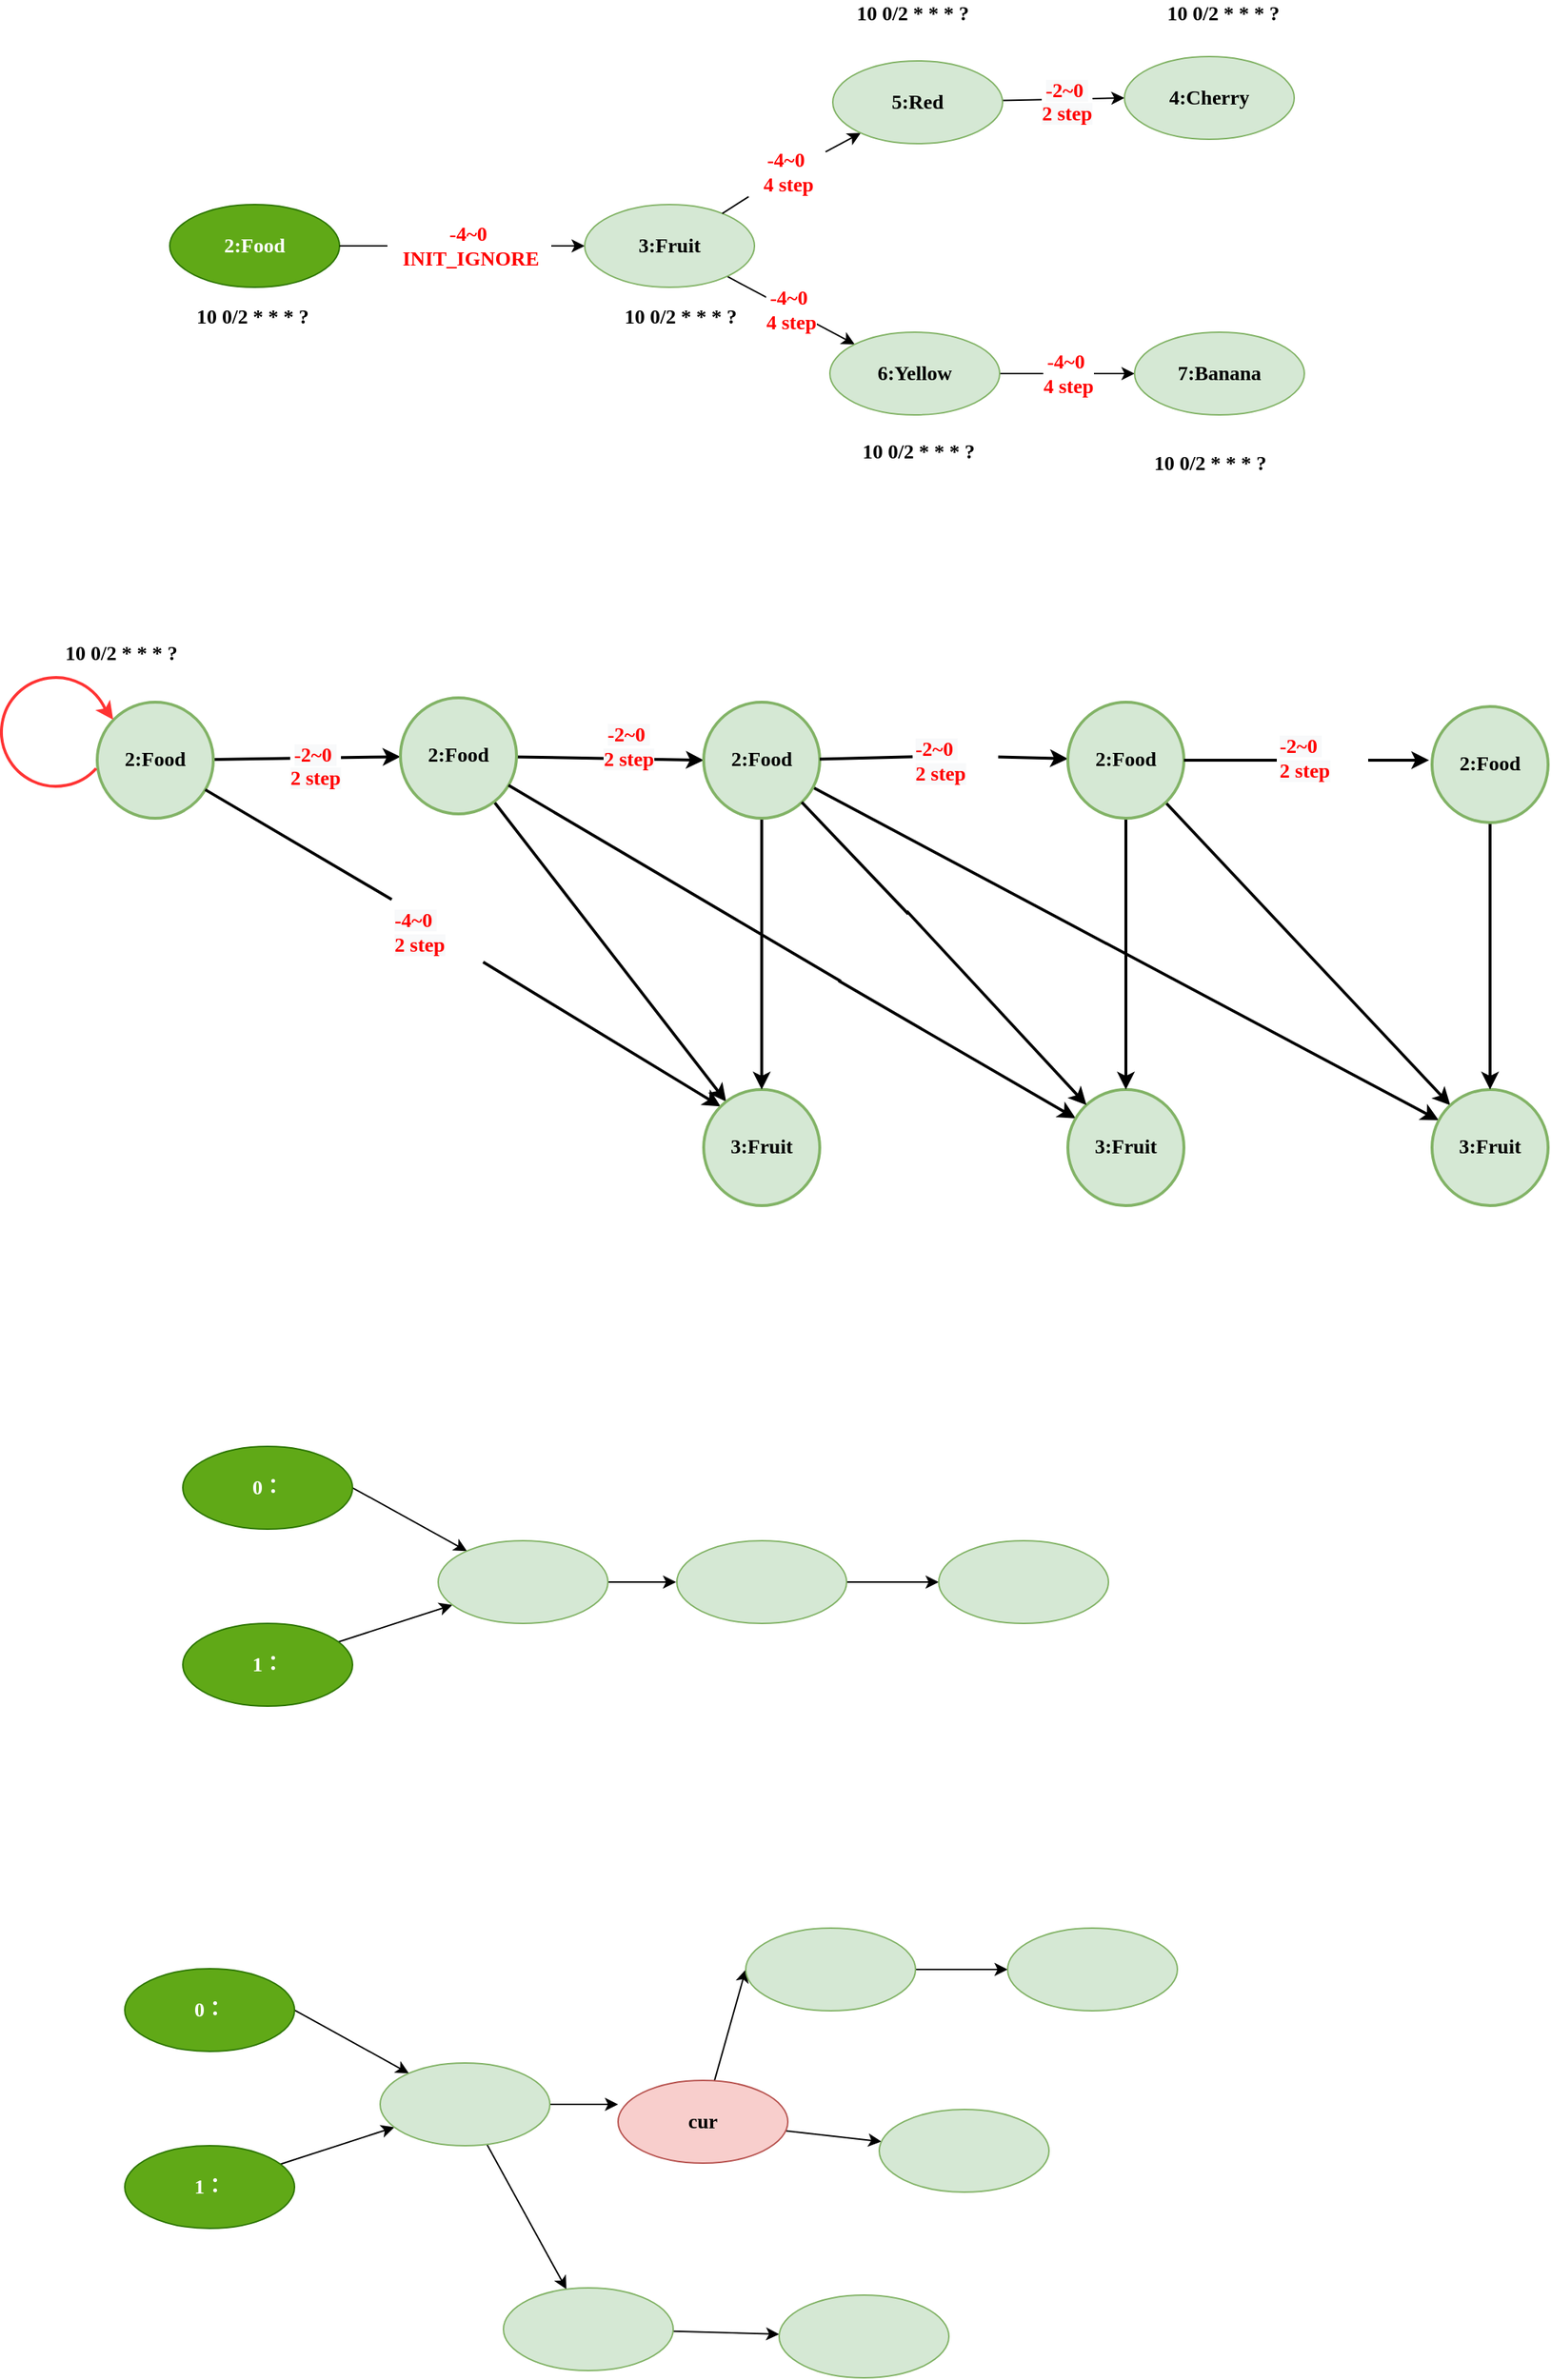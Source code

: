 <mxfile version="14.6.13" type="device"><diagram id="DJSkYY3L3sBKiWI2slMy" name="第 1 页"><mxGraphModel dx="1486" dy="806" grid="0" gridSize="10" guides="1" tooltips="1" connect="1" arrows="1" fold="1" page="0" pageScale="1" pageWidth="827" pageHeight="1169" math="0" shadow="0"><root><mxCell id="0"/><mxCell id="1" parent="0"/><mxCell id="zo_sDJS2qSt4v9slSJq9-3" style="rounded=0;orthogonalLoop=1;jettySize=auto;html=1;exitX=1;exitY=0.5;exitDx=0;exitDy=0;fontFamily=Comic Sans MS;fontSize=14;startArrow=none;fontStyle=1" parent="1" source="zo_sDJS2qSt4v9slSJq9-15" target="zo_sDJS2qSt4v9slSJq9-2" edge="1"><mxGeometry relative="1" as="geometry"/></mxCell><mxCell id="zo_sDJS2qSt4v9slSJq9-1" value="2:Food" style="ellipse;whiteSpace=wrap;html=1;fillColor=#60a917;strokeColor=#2D7600;fontStyle=1;fontFamily=Comic Sans MS;fontSize=14;fontColor=#ffffff;" parent="1" vertex="1"><mxGeometry x="-41" y="285" width="117" height="57" as="geometry"/></mxCell><mxCell id="zo_sDJS2qSt4v9slSJq9-9" value="&#10;&#10;&lt;span style=&quot;color: rgb(255, 0, 0); font-family: &amp;quot;comic sans ms&amp;quot;; font-size: 14px; font-style: normal; font-weight: 700; letter-spacing: normal; text-align: center; text-indent: 0px; text-transform: none; word-spacing: 0px; background-color: rgb(255, 255, 255); display: inline; float: none;&quot;&gt;-4~0&amp;nbsp;&lt;/span&gt;&lt;br style=&quot;color: rgb(255, 0, 0); font-family: &amp;quot;comic sans ms&amp;quot;; font-size: 14px; font-style: normal; font-weight: 700; letter-spacing: normal; text-align: center; text-indent: 0px; text-transform: none; word-spacing: 0px; background-color: rgb(255, 255, 255);&quot;&gt;&lt;span style=&quot;color: rgb(255, 0, 0); font-family: &amp;quot;comic sans ms&amp;quot;; font-size: 14px; font-style: normal; font-weight: 700; letter-spacing: normal; text-align: center; text-indent: 0px; text-transform: none; word-spacing: 0px; background-color: rgb(255, 255, 255); display: inline; float: none;&quot;&gt;4 step&lt;/span&gt;&#10;&#10;" style="edgeStyle=none;rounded=0;orthogonalLoop=1;jettySize=auto;html=1;entryX=0;entryY=0;entryDx=0;entryDy=0;fontFamily=Comic Sans MS;fontSize=14;fontStyle=1" parent="1" source="zo_sDJS2qSt4v9slSJq9-2" target="zo_sDJS2qSt4v9slSJq9-7" edge="1"><mxGeometry relative="1" as="geometry"/></mxCell><mxCell id="zo_sDJS2qSt4v9slSJq9-10" style="edgeStyle=none;rounded=0;orthogonalLoop=1;jettySize=auto;html=1;fontFamily=Comic Sans MS;fontSize=14;startArrow=none;fontStyle=1" parent="1" source="zo_sDJS2qSt4v9slSJq9-19" target="zo_sDJS2qSt4v9slSJq9-5" edge="1"><mxGeometry relative="1" as="geometry"/></mxCell><mxCell id="zo_sDJS2qSt4v9slSJq9-2" value="3:Fruit" style="ellipse;whiteSpace=wrap;html=1;fillColor=#d5e8d4;strokeColor=#82b366;fontStyle=1;fontFamily=Comic Sans MS;fontSize=14;" parent="1" vertex="1"><mxGeometry x="245" y="285" width="117" height="57" as="geometry"/></mxCell><mxCell id="zo_sDJS2qSt4v9slSJq9-11" value="&lt;br&gt;&lt;br&gt;&lt;span style=&quot;color: rgb(255, 0, 0); font-family: &amp;quot;comic sans ms&amp;quot;; font-size: 14px; font-style: normal; letter-spacing: normal; text-align: center; text-indent: 0px; text-transform: none; word-spacing: 0px; background-color: rgb(248, 249, 250); display: inline; float: none;&quot;&gt;-2~0&amp;nbsp;&lt;/span&gt;&lt;br style=&quot;color: rgb(255, 0, 0); font-family: &amp;quot;comic sans ms&amp;quot;; font-size: 14px; font-style: normal; letter-spacing: normal; text-align: center; text-indent: 0px; text-transform: none; word-spacing: 0px; background-color: rgb(248, 249, 250);&quot;&gt;&lt;span style=&quot;color: rgb(255, 0, 0); font-family: &amp;quot;comic sans ms&amp;quot;; font-size: 14px; font-style: normal; letter-spacing: normal; text-align: center; text-indent: 0px; text-transform: none; word-spacing: 0px; background-color: rgb(248, 249, 250); display: inline; float: none;&quot;&gt;2 step&lt;/span&gt;&lt;br&gt;" style="edgeStyle=none;rounded=0;orthogonalLoop=1;jettySize=auto;html=1;entryX=0;entryY=0.5;entryDx=0;entryDy=0;fontFamily=Comic Sans MS;fontSize=14;fontStyle=1" parent="1" source="zo_sDJS2qSt4v9slSJq9-5" target="zo_sDJS2qSt4v9slSJq9-6" edge="1"><mxGeometry x="0.055" y="14" relative="1" as="geometry"><mxPoint as="offset"/></mxGeometry></mxCell><mxCell id="zo_sDJS2qSt4v9slSJq9-5" value="5:Red" style="ellipse;whiteSpace=wrap;html=1;fillColor=#d5e8d4;strokeColor=#82b366;fontStyle=1;fontFamily=Comic Sans MS;fontSize=14;" parent="1" vertex="1"><mxGeometry x="416" y="186" width="117" height="57" as="geometry"/></mxCell><mxCell id="zo_sDJS2qSt4v9slSJq9-6" value="4:Cherry" style="ellipse;whiteSpace=wrap;html=1;fillColor=#d5e8d4;strokeColor=#82b366;fontStyle=1;fontFamily=Comic Sans MS;fontSize=14;" parent="1" vertex="1"><mxGeometry x="617" y="183" width="117" height="57" as="geometry"/></mxCell><mxCell id="zo_sDJS2qSt4v9slSJq9-12" value="&#10;&#10;&lt;span style=&quot;color: rgb(255, 0, 0); font-family: &amp;quot;comic sans ms&amp;quot;; font-size: 14px; font-style: normal; font-weight: 700; letter-spacing: normal; text-align: center; text-indent: 0px; text-transform: none; word-spacing: 0px; background-color: rgb(255, 255, 255); display: inline; float: none;&quot;&gt;-4~0&amp;nbsp;&lt;/span&gt;&lt;br style=&quot;color: rgb(255, 0, 0); font-family: &amp;quot;comic sans ms&amp;quot;; font-size: 14px; font-style: normal; font-weight: 700; letter-spacing: normal; text-align: center; text-indent: 0px; text-transform: none; word-spacing: 0px; background-color: rgb(255, 255, 255);&quot;&gt;&lt;span style=&quot;color: rgb(255, 0, 0); font-family: &amp;quot;comic sans ms&amp;quot;; font-size: 14px; font-style: normal; font-weight: 700; letter-spacing: normal; text-align: center; text-indent: 0px; text-transform: none; word-spacing: 0px; background-color: rgb(255, 255, 255); display: inline; float: none;&quot;&gt;4 step&lt;/span&gt;&#10;&#10;" style="edgeStyle=none;rounded=0;orthogonalLoop=1;jettySize=auto;html=1;fontFamily=Comic Sans MS;fontSize=14;fontStyle=1" parent="1" source="zo_sDJS2qSt4v9slSJq9-7" target="zo_sDJS2qSt4v9slSJq9-8" edge="1"><mxGeometry relative="1" as="geometry"/></mxCell><mxCell id="zo_sDJS2qSt4v9slSJq9-7" value="6:Yellow" style="ellipse;whiteSpace=wrap;html=1;fillColor=#d5e8d4;strokeColor=#82b366;fontStyle=1;fontFamily=Comic Sans MS;fontSize=14;" parent="1" vertex="1"><mxGeometry x="414" y="373" width="117" height="57" as="geometry"/></mxCell><mxCell id="zo_sDJS2qSt4v9slSJq9-8" value="7:Banana" style="ellipse;whiteSpace=wrap;html=1;fillColor=#d5e8d4;strokeColor=#82b366;fontStyle=1;fontFamily=Comic Sans MS;fontSize=14;" parent="1" vertex="1"><mxGeometry x="624" y="373" width="117" height="57" as="geometry"/></mxCell><mxCell id="zo_sDJS2qSt4v9slSJq9-14" value="10 0/2 * * * ?&amp;nbsp;" style="text;html=1;strokeColor=none;fillColor=none;align=center;verticalAlign=middle;whiteSpace=wrap;rounded=0;fontFamily=Comic Sans MS;fontSize=14;fontStyle=1" parent="1" vertex="1"><mxGeometry x="-38.5" y="353" width="112" height="20" as="geometry"/></mxCell><mxCell id="zo_sDJS2qSt4v9slSJq9-16" value="10 0/2 * * * ?&amp;nbsp;" style="text;html=1;strokeColor=none;fillColor=none;align=center;verticalAlign=middle;whiteSpace=wrap;rounded=0;fontFamily=Comic Sans MS;fontSize=14;fontStyle=1" parent="1" vertex="1"><mxGeometry x="257" y="353" width="112" height="20" as="geometry"/></mxCell><mxCell id="zo_sDJS2qSt4v9slSJq9-17" value="10 0/2 * * * ?&amp;nbsp;" style="text;html=1;strokeColor=none;fillColor=none;align=center;verticalAlign=middle;whiteSpace=wrap;rounded=0;fontFamily=Comic Sans MS;fontSize=14;fontStyle=1" parent="1" vertex="1"><mxGeometry x="416.5" y="144" width="112" height="20" as="geometry"/></mxCell><mxCell id="zo_sDJS2qSt4v9slSJq9-18" value="10 0/2 * * * ?&amp;nbsp;" style="text;html=1;strokeColor=none;fillColor=none;align=center;verticalAlign=middle;whiteSpace=wrap;rounded=0;fontFamily=Comic Sans MS;fontSize=14;fontStyle=1" parent="1" vertex="1"><mxGeometry x="421" y="446" width="112" height="20" as="geometry"/></mxCell><mxCell id="zo_sDJS2qSt4v9slSJq9-19" value="-4~0&amp;nbsp;&lt;br style=&quot;font-size: 14px;&quot;&gt;4 step" style="text;html=1;align=center;verticalAlign=middle;resizable=0;points=[];autosize=1;strokeColor=none;fontSize=14;fontFamily=Comic Sans MS;fontStyle=1;fontColor=#FF0000;" parent="1" vertex="1"><mxGeometry x="358" y="244" width="53" height="38" as="geometry"/></mxCell><mxCell id="zo_sDJS2qSt4v9slSJq9-20" value="" style="edgeStyle=none;rounded=0;orthogonalLoop=1;jettySize=auto;html=1;fontFamily=Comic Sans MS;fontSize=14;endArrow=none;fontStyle=1" parent="1" source="zo_sDJS2qSt4v9slSJq9-2" target="zo_sDJS2qSt4v9slSJq9-19" edge="1"><mxGeometry relative="1" as="geometry"><mxPoint x="341.166" y="291.693" as="sourcePoint"/><mxPoint x="436.834" y="236.307" as="targetPoint"/></mxGeometry></mxCell><mxCell id="zo_sDJS2qSt4v9slSJq9-15" value="-4~0&amp;nbsp;&lt;br style=&quot;font-size: 14px;&quot;&gt;INIT_IGNORE" style="text;html=1;align=center;verticalAlign=middle;resizable=0;points=[];autosize=1;strokeColor=none;fontSize=14;fontFamily=Comic Sans MS;fontStyle=1;fontColor=#FF0000;" parent="1" vertex="1"><mxGeometry x="109" y="294.5" width="113" height="38" as="geometry"/></mxCell><mxCell id="zo_sDJS2qSt4v9slSJq9-21" value="" style="rounded=0;orthogonalLoop=1;jettySize=auto;html=1;exitX=1;exitY=0.5;exitDx=0;exitDy=0;fontFamily=Comic Sans MS;fontSize=14;endArrow=none;fontStyle=1" parent="1" source="zo_sDJS2qSt4v9slSJq9-1" target="zo_sDJS2qSt4v9slSJq9-15" edge="1"><mxGeometry relative="1" as="geometry"><mxPoint x="164" y="313.5" as="sourcePoint"/><mxPoint x="245" y="313.5" as="targetPoint"/></mxGeometry></mxCell><mxCell id="zo_sDJS2qSt4v9slSJq9-24" value="10 0/2 * * * ?&amp;nbsp;" style="text;html=1;strokeColor=none;fillColor=none;align=center;verticalAlign=middle;whiteSpace=wrap;rounded=0;fontFamily=Comic Sans MS;fontSize=14;fontStyle=1" parent="1" vertex="1"><mxGeometry x="631" y="144" width="112" height="20" as="geometry"/></mxCell><mxCell id="zo_sDJS2qSt4v9slSJq9-25" value="10 0/2 * * * ?&amp;nbsp;" style="text;html=1;strokeColor=none;fillColor=none;align=center;verticalAlign=middle;whiteSpace=wrap;rounded=0;fontFamily=Comic Sans MS;fontSize=14;fontStyle=1" parent="1" vertex="1"><mxGeometry x="622" y="454" width="112" height="20" as="geometry"/></mxCell><mxCell id="0RYmvNAHUS9ihjdV-OTD-7" value="&#10;&#10;&lt;br style=&quot;color: rgb(0, 0, 0); font-family: &amp;quot;comic sans ms&amp;quot;; font-size: 14px; font-style: normal; font-weight: 700; letter-spacing: normal; text-align: center; text-indent: 0px; text-transform: none; word-spacing: 0px;&quot;&gt;&lt;br style=&quot;color: rgb(0, 0, 0); font-family: &amp;quot;comic sans ms&amp;quot;; font-size: 14px; font-style: normal; font-weight: 700; letter-spacing: normal; text-align: center; text-indent: 0px; text-transform: none; word-spacing: 0px;&quot;&gt;&lt;span style=&quot;font-size: 14px; font-style: normal; font-weight: 700; letter-spacing: normal; text-align: center; text-indent: 0px; text-transform: none; word-spacing: 0px; color: rgb(255, 0, 0); font-family: &amp;quot;comic sans ms&amp;quot;; background-color: rgb(248, 249, 250); display: inline; float: none;&quot;&gt;-2~0&amp;nbsp;&lt;/span&gt;&lt;br style=&quot;font-size: 14px; font-style: normal; font-weight: 700; letter-spacing: normal; text-align: center; text-indent: 0px; text-transform: none; word-spacing: 0px; color: rgb(255, 0, 0); font-family: &amp;quot;comic sans ms&amp;quot;; background-color: rgb(248, 249, 250);&quot;&gt;&lt;span style=&quot;font-size: 14px; font-style: normal; font-weight: 700; letter-spacing: normal; text-align: center; text-indent: 0px; text-transform: none; word-spacing: 0px; color: rgb(255, 0, 0); font-family: &amp;quot;comic sans ms&amp;quot;; background-color: rgb(248, 249, 250); display: inline; float: none;&quot;&gt;2 step&lt;/span&gt;&#10;&#10;" style="edgeStyle=none;rounded=0;orthogonalLoop=1;jettySize=auto;html=1;fontFamily=Comic Sans MS;fontSize=14;strokeWidth=2;" parent="1" source="0RYmvNAHUS9ihjdV-OTD-1" target="0RYmvNAHUS9ihjdV-OTD-6" edge="1"><mxGeometry x="0.088" y="10" relative="1" as="geometry"><mxPoint as="offset"/></mxGeometry></mxCell><mxCell id="0RYmvNAHUS9ihjdV-OTD-13" style="edgeStyle=none;rounded=0;orthogonalLoop=1;jettySize=auto;html=1;entryX=0;entryY=0;entryDx=0;entryDy=0;fontFamily=Comic Sans MS;fontSize=14;fontColor=none;strokeWidth=2;startArrow=none;" parent="1" source="0RYmvNAHUS9ihjdV-OTD-60" target="0RYmvNAHUS9ihjdV-OTD-12" edge="1"><mxGeometry relative="1" as="geometry"/></mxCell><mxCell id="0RYmvNAHUS9ihjdV-OTD-1" value="2:Food" style="ellipse;whiteSpace=wrap;html=1;aspect=fixed;fillColor=#d5e8d4;strokeColor=#82b366;fontFamily=Comic Sans MS;fontStyle=1;fontSize=14;strokeWidth=2;" parent="1" vertex="1"><mxGeometry x="-91" y="628" width="80" height="80" as="geometry"/></mxCell><mxCell id="0RYmvNAHUS9ihjdV-OTD-17" style="rounded=0;orthogonalLoop=1;jettySize=auto;html=1;fontFamily=Comic Sans MS;fontSize=14;fontColor=none;strokeWidth=2;" parent="1" source="0RYmvNAHUS9ihjdV-OTD-6" target="0RYmvNAHUS9ihjdV-OTD-12" edge="1"><mxGeometry relative="1" as="geometry"/></mxCell><mxCell id="0RYmvNAHUS9ihjdV-OTD-18" value="&lt;br style=&quot;color: rgb(0 , 0 , 0) ; font-size: 14px ; font-style: normal ; letter-spacing: normal ; text-align: center ; text-indent: 0px ; text-transform: none ; word-spacing: 0px ; font-family: &amp;#34;comic sans ms&amp;#34; ; font-weight: 700&quot;&gt;&lt;span style=&quot;font-size: 14px ; font-style: normal ; letter-spacing: normal ; text-align: center ; text-indent: 0px ; text-transform: none ; word-spacing: 0px ; font-weight: 700 ; color: rgb(255 , 0 , 0) ; font-family: &amp;#34;comic sans ms&amp;#34; ; background-color: rgb(248 , 249 , 250) ; display: inline ; float: none&quot;&gt;-2~0&amp;nbsp;&lt;/span&gt;&lt;br style=&quot;font-size: 14px ; font-style: normal ; letter-spacing: normal ; text-align: center ; text-indent: 0px ; text-transform: none ; word-spacing: 0px ; font-weight: 700 ; color: rgb(255 , 0 , 0) ; font-family: &amp;#34;comic sans ms&amp;#34; ; background-color: rgb(248 , 249 , 250)&quot;&gt;&lt;span style=&quot;font-size: 14px ; font-style: normal ; letter-spacing: normal ; text-align: center ; text-indent: 0px ; text-transform: none ; word-spacing: 0px ; font-weight: 700 ; color: rgb(255 , 0 , 0) ; font-family: &amp;#34;comic sans ms&amp;#34; ; background-color: rgb(248 , 249 , 250) ; display: inline ; float: none&quot;&gt;2 step&lt;/span&gt;&lt;br style=&quot;color: rgb(0 , 0 , 0) ; font-family: &amp;#34;comic sans ms&amp;#34; ; font-size: 14px ; font-style: normal ; font-weight: 400 ; letter-spacing: normal ; text-align: center ; text-indent: 0px ; text-transform: none ; word-spacing: 0px&quot;&gt;&lt;br&gt;" style="edgeStyle=none;rounded=0;orthogonalLoop=1;jettySize=auto;html=1;entryX=0;entryY=0.5;entryDx=0;entryDy=0;fontFamily=Comic Sans MS;fontSize=14;fontColor=none;strokeWidth=2;" parent="1" source="0RYmvNAHUS9ihjdV-OTD-6" target="0RYmvNAHUS9ihjdV-OTD-15" edge="1"><mxGeometry x="0.192" y="8" relative="1" as="geometry"><mxPoint as="offset"/></mxGeometry></mxCell><mxCell id="0RYmvNAHUS9ihjdV-OTD-20" style="edgeStyle=none;rounded=0;orthogonalLoop=1;jettySize=auto;html=1;fontFamily=Comic Sans MS;fontSize=14;fontColor=none;strokeColor=#000000;strokeWidth=2;startArrow=none;" parent="1" target="0RYmvNAHUS9ihjdV-OTD-14" edge="1"><mxGeometry relative="1" as="geometry"><mxPoint x="420" y="820" as="sourcePoint"/></mxGeometry></mxCell><mxCell id="0RYmvNAHUS9ihjdV-OTD-6" value="2:Food" style="ellipse;whiteSpace=wrap;html=1;aspect=fixed;fillColor=#d5e8d4;strokeColor=#82b366;fontFamily=Comic Sans MS;fontStyle=1;fontSize=14;strokeWidth=2;" parent="1" vertex="1"><mxGeometry x="118" y="625" width="80" height="80" as="geometry"/></mxCell><mxCell id="0RYmvNAHUS9ihjdV-OTD-11" value="" style="group;strokeWidth=2;labelBackgroundColor=none;noLabel=1;fontColor=none;labelBorderColor=#FF3333;" parent="1" vertex="1" connectable="0"><mxGeometry x="-157" y="611" width="77" height="75" as="geometry"/></mxCell><mxCell id="0RYmvNAHUS9ihjdV-OTD-9" value="" style="verticalLabelPosition=bottom;verticalAlign=top;html=1;shape=mxgraph.basic.arc;startAngle=0.367;endAngle=0.182;fontFamily=Comic Sans MS;fontSize=14;strokeWidth=2;strokeColor=#FF3333;" parent="0RYmvNAHUS9ihjdV-OTD-11" vertex="1"><mxGeometry width="75" height="75" as="geometry"/></mxCell><mxCell id="0RYmvNAHUS9ihjdV-OTD-10" value="" style="endArrow=classic;html=1;fontFamily=Comic Sans MS;fontSize=14;strokeWidth=2;strokeColor=#FF3333;" parent="0RYmvNAHUS9ihjdV-OTD-11" edge="1"><mxGeometry width="50" height="50" relative="1" as="geometry"><mxPoint x="72" y="22" as="sourcePoint"/><mxPoint x="77" y="29" as="targetPoint"/></mxGeometry></mxCell><mxCell id="0RYmvNAHUS9ihjdV-OTD-12" value="3:Fruit" style="ellipse;whiteSpace=wrap;html=1;aspect=fixed;fillColor=#d5e8d4;strokeColor=#82b366;fontFamily=Comic Sans MS;fontStyle=1;fontSize=14;strokeWidth=2;" parent="1" vertex="1"><mxGeometry x="327" y="895" width="80" height="80" as="geometry"/></mxCell><mxCell id="0RYmvNAHUS9ihjdV-OTD-14" value="3:Fruit" style="ellipse;whiteSpace=wrap;html=1;aspect=fixed;fillColor=#d5e8d4;strokeColor=#82b366;fontFamily=Comic Sans MS;fontStyle=1;fontSize=14;strokeWidth=2;" parent="1" vertex="1"><mxGeometry x="578" y="895" width="80" height="80" as="geometry"/></mxCell><mxCell id="0RYmvNAHUS9ihjdV-OTD-16" style="edgeStyle=none;rounded=0;orthogonalLoop=1;jettySize=auto;html=1;fontFamily=Comic Sans MS;fontSize=14;fontColor=none;strokeWidth=2;" parent="1" source="0RYmvNAHUS9ihjdV-OTD-15" target="0RYmvNAHUS9ihjdV-OTD-12" edge="1"><mxGeometry relative="1" as="geometry"/></mxCell><mxCell id="0RYmvNAHUS9ihjdV-OTD-19" style="edgeStyle=none;rounded=0;orthogonalLoop=1;jettySize=auto;html=1;fontFamily=Comic Sans MS;fontSize=14;fontColor=none;strokeColor=#000000;strokeWidth=2;startArrow=none;" parent="1" target="0RYmvNAHUS9ihjdV-OTD-14" edge="1"><mxGeometry relative="1" as="geometry"><mxPoint x="467" y="772" as="sourcePoint"/></mxGeometry></mxCell><mxCell id="0RYmvNAHUS9ihjdV-OTD-22" style="edgeStyle=none;rounded=0;orthogonalLoop=1;jettySize=auto;html=1;fontFamily=Comic Sans MS;fontSize=14;fontColor=none;strokeColor=#000000;strokeWidth=2;startArrow=none;" parent="1" source="0RYmvNAHUS9ihjdV-OTD-36" target="0RYmvNAHUS9ihjdV-OTD-21" edge="1"><mxGeometry relative="1" as="geometry"/></mxCell><mxCell id="0RYmvNAHUS9ihjdV-OTD-32" style="edgeStyle=none;rounded=0;orthogonalLoop=1;jettySize=auto;html=1;fontFamily=Comic Sans MS;fontSize=14;fontColor=none;strokeColor=#000000;strokeWidth=2;" parent="1" source="0RYmvNAHUS9ihjdV-OTD-15" target="0RYmvNAHUS9ihjdV-OTD-24" edge="1"><mxGeometry relative="1" as="geometry"/></mxCell><mxCell id="0RYmvNAHUS9ihjdV-OTD-15" value="2:Food" style="ellipse;whiteSpace=wrap;html=1;aspect=fixed;fillColor=#d5e8d4;strokeColor=#82b366;fontFamily=Comic Sans MS;fontStyle=1;fontSize=14;strokeWidth=2;" parent="1" vertex="1"><mxGeometry x="327" y="628" width="80" height="80" as="geometry"/></mxCell><mxCell id="0RYmvNAHUS9ihjdV-OTD-23" style="edgeStyle=none;rounded=0;orthogonalLoop=1;jettySize=auto;html=1;fontFamily=Comic Sans MS;fontSize=14;fontColor=none;strokeColor=#000000;strokeWidth=2;" parent="1" source="0RYmvNAHUS9ihjdV-OTD-21" target="0RYmvNAHUS9ihjdV-OTD-14" edge="1"><mxGeometry relative="1" as="geometry"/></mxCell><mxCell id="0RYmvNAHUS9ihjdV-OTD-26" style="edgeStyle=none;rounded=0;orthogonalLoop=1;jettySize=auto;html=1;fontFamily=Comic Sans MS;fontSize=14;fontColor=none;strokeColor=#000000;strokeWidth=2;startArrow=none;" parent="1" source="0RYmvNAHUS9ihjdV-OTD-39" edge="1"><mxGeometry relative="1" as="geometry"><mxPoint x="827" y="668" as="targetPoint"/></mxGeometry></mxCell><mxCell id="0RYmvNAHUS9ihjdV-OTD-31" style="edgeStyle=none;rounded=0;orthogonalLoop=1;jettySize=auto;html=1;fontFamily=Comic Sans MS;fontSize=14;fontColor=none;strokeColor=#000000;strokeWidth=2;" parent="1" source="0RYmvNAHUS9ihjdV-OTD-21" target="0RYmvNAHUS9ihjdV-OTD-24" edge="1"><mxGeometry relative="1" as="geometry"/></mxCell><mxCell id="0RYmvNAHUS9ihjdV-OTD-21" value="2:Food" style="ellipse;whiteSpace=wrap;html=1;aspect=fixed;fillColor=#d5e8d4;strokeColor=#82b366;fontFamily=Comic Sans MS;fontStyle=1;fontSize=14;strokeWidth=2;" parent="1" vertex="1"><mxGeometry x="578" y="628" width="80" height="80" as="geometry"/></mxCell><mxCell id="0RYmvNAHUS9ihjdV-OTD-24" value="3:Fruit" style="ellipse;whiteSpace=wrap;html=1;aspect=fixed;fillColor=#d5e8d4;strokeColor=#82b366;fontFamily=Comic Sans MS;fontStyle=1;fontSize=14;strokeWidth=2;" parent="1" vertex="1"><mxGeometry x="829" y="895" width="80" height="80" as="geometry"/></mxCell><mxCell id="0RYmvNAHUS9ihjdV-OTD-28" style="edgeStyle=none;rounded=0;orthogonalLoop=1;jettySize=auto;html=1;fontFamily=Comic Sans MS;fontSize=14;fontColor=none;strokeColor=#000000;strokeWidth=2;" parent="1" source="0RYmvNAHUS9ihjdV-OTD-27" target="0RYmvNAHUS9ihjdV-OTD-24" edge="1"><mxGeometry relative="1" as="geometry"/></mxCell><mxCell id="0RYmvNAHUS9ihjdV-OTD-27" value="2:Food" style="ellipse;whiteSpace=wrap;html=1;aspect=fixed;fillColor=#d5e8d4;strokeColor=#82b366;fontFamily=Comic Sans MS;fontStyle=1;fontSize=14;strokeWidth=2;" parent="1" vertex="1"><mxGeometry x="829" y="631" width="80" height="80" as="geometry"/></mxCell><mxCell id="0RYmvNAHUS9ihjdV-OTD-36" value="&lt;span style=&quot;font-size: 14px ; font-style: normal ; letter-spacing: normal ; text-align: center ; text-indent: 0px ; text-transform: none ; word-spacing: 0px ; font-weight: 700 ; color: rgb(255 , 0 , 0) ; font-family: &amp;#34;comic sans ms&amp;#34; ; background-color: rgb(248 , 249 , 250) ; display: inline ; float: none&quot;&gt;-2~0&amp;nbsp;&lt;/span&gt;&lt;br style=&quot;font-size: 14px ; font-style: normal ; letter-spacing: normal ; text-align: center ; text-indent: 0px ; text-transform: none ; word-spacing: 0px ; font-weight: 700 ; color: rgb(255 , 0 , 0) ; font-family: &amp;#34;comic sans ms&amp;#34; ; background-color: rgb(248 , 249 , 250)&quot;&gt;&lt;span style=&quot;font-size: 14px ; font-style: normal ; letter-spacing: normal ; text-align: center ; text-indent: 0px ; text-transform: none ; word-spacing: 0px ; font-weight: 700 ; color: rgb(255 , 0 , 0) ; font-family: &amp;#34;comic sans ms&amp;#34; ; background-color: rgb(248 , 249 , 250) ; display: inline ; float: none&quot;&gt;2 step&lt;/span&gt;" style="text;whiteSpace=wrap;html=1;fontSize=14;fontFamily=Comic Sans MS;fontColor=none;" parent="1" vertex="1"><mxGeometry x="471" y="646" width="59" height="38" as="geometry"/></mxCell><mxCell id="0RYmvNAHUS9ihjdV-OTD-38" value="" style="edgeStyle=none;rounded=0;orthogonalLoop=1;jettySize=auto;html=1;fontFamily=Comic Sans MS;fontSize=14;fontColor=none;strokeColor=#000000;strokeWidth=2;endArrow=none;" parent="1" source="0RYmvNAHUS9ihjdV-OTD-15" target="0RYmvNAHUS9ihjdV-OTD-36" edge="1"><mxGeometry relative="1" as="geometry"><mxPoint x="407" y="668" as="sourcePoint"/><mxPoint x="578" y="668" as="targetPoint"/></mxGeometry></mxCell><mxCell id="0RYmvNAHUS9ihjdV-OTD-39" value="&lt;span style=&quot;font-size: 14px; font-style: normal; letter-spacing: normal; text-indent: 0px; text-transform: none; word-spacing: 0px; text-align: center; font-weight: 700; color: rgb(255, 0, 0); font-family: &amp;quot;comic sans ms&amp;quot;; background-color: rgb(248, 249, 250); display: inline; float: none;&quot;&gt;-2~0&amp;nbsp;&lt;/span&gt;&lt;br style=&quot;font-size: 14px; font-style: normal; letter-spacing: normal; text-indent: 0px; text-transform: none; word-spacing: 0px; text-align: center; font-weight: 700; color: rgb(255, 0, 0); font-family: &amp;quot;comic sans ms&amp;quot;; background-color: rgb(248, 249, 250);&quot;&gt;&lt;span style=&quot;font-size: 14px; font-style: normal; letter-spacing: normal; text-indent: 0px; text-transform: none; word-spacing: 0px; text-align: center; font-weight: 700; color: rgb(255, 0, 0); font-family: &amp;quot;comic sans ms&amp;quot;; background-color: rgb(248, 249, 250); display: inline; float: none;&quot;&gt;2 step&lt;/span&gt;" style="text;whiteSpace=wrap;html=1;fontSize=14;fontFamily=Comic Sans MS;fontColor=none;" parent="1" vertex="1"><mxGeometry x="722" y="644" width="63" height="48" as="geometry"/></mxCell><mxCell id="0RYmvNAHUS9ihjdV-OTD-40" value="" style="edgeStyle=none;rounded=0;orthogonalLoop=1;jettySize=auto;html=1;fontFamily=Comic Sans MS;fontSize=14;fontColor=none;strokeColor=#000000;strokeWidth=2;endArrow=none;" parent="1" source="0RYmvNAHUS9ihjdV-OTD-21" target="0RYmvNAHUS9ihjdV-OTD-39" edge="1"><mxGeometry relative="1" as="geometry"><mxPoint x="827" y="668" as="targetPoint"/><mxPoint x="658" y="668" as="sourcePoint"/></mxGeometry></mxCell><mxCell id="0RYmvNAHUS9ihjdV-OTD-41" value="&lt;span style=&quot;color: rgb(0, 0, 0); font-family: &amp;quot;comic sans ms&amp;quot;; font-size: 14px; font-style: normal; font-weight: 700; letter-spacing: normal; text-align: center; text-indent: 0px; text-transform: none; word-spacing: 0px; background-color: rgb(255, 255, 255); display: inline; float: none;&quot;&gt;10 0/2 * * * ?&amp;nbsp;&lt;/span&gt;" style="text;whiteSpace=wrap;html=1;fontSize=14;fontFamily=Comic Sans MS;fontColor=none;" parent="1" vertex="1"><mxGeometry x="-115.5" y="580" width="129" height="31" as="geometry"/></mxCell><mxCell id="0RYmvNAHUS9ihjdV-OTD-51" value="" style="edgeStyle=none;rounded=0;orthogonalLoop=1;jettySize=auto;html=1;fontFamily=Comic Sans MS;fontSize=14;fontColor=none;strokeColor=#000000;strokeWidth=2;endArrow=none;" parent="1" source="0RYmvNAHUS9ihjdV-OTD-6" edge="1"><mxGeometry relative="1" as="geometry"><mxPoint x="192.513" y="685.22" as="sourcePoint"/><mxPoint x="421.5" y="820.42" as="targetPoint"/></mxGeometry></mxCell><mxCell id="0RYmvNAHUS9ihjdV-OTD-54" value="" style="edgeStyle=none;rounded=0;orthogonalLoop=1;jettySize=auto;html=1;fontFamily=Comic Sans MS;fontSize=14;fontColor=none;strokeColor=#000000;strokeWidth=2;endArrow=none;" parent="1" source="0RYmvNAHUS9ihjdV-OTD-15" edge="1"><mxGeometry relative="1" as="geometry"><mxPoint x="394.411" y="697.132" as="sourcePoint"/><mxPoint x="468" y="774" as="targetPoint"/></mxGeometry></mxCell><mxCell id="0RYmvNAHUS9ihjdV-OTD-60" value="&lt;span style=&quot;font-size: 14px ; font-style: normal ; letter-spacing: normal ; text-indent: 0px ; text-transform: none ; word-spacing: 0px ; text-align: center ; font-weight: 700 ; color: rgb(255 , 0 , 0) ; font-family: &amp;#34;comic sans ms&amp;#34; ; background-color: rgb(248 , 249 , 250) ; display: inline ; float: none&quot;&gt;-4~0&amp;nbsp;&lt;/span&gt;&lt;br style=&quot;font-size: 14px ; font-style: normal ; letter-spacing: normal ; text-indent: 0px ; text-transform: none ; word-spacing: 0px ; text-align: center ; font-weight: 700 ; color: rgb(255 , 0 , 0) ; font-family: &amp;#34;comic sans ms&amp;#34; ; background-color: rgb(248 , 249 , 250)&quot;&gt;&lt;span style=&quot;font-size: 14px ; font-style: normal ; letter-spacing: normal ; text-indent: 0px ; text-transform: none ; word-spacing: 0px ; text-align: center ; font-weight: 700 ; color: rgb(255 , 0 , 0) ; font-family: &amp;#34;comic sans ms&amp;#34; ; background-color: rgb(248 , 249 , 250) ; display: inline ; float: none&quot;&gt;2 step&lt;/span&gt;" style="text;whiteSpace=wrap;html=1;fontSize=14;fontFamily=Comic Sans MS;fontColor=none;" parent="1" vertex="1"><mxGeometry x="112" y="764" width="63" height="48" as="geometry"/></mxCell><mxCell id="0RYmvNAHUS9ihjdV-OTD-62" value="" style="edgeStyle=none;rounded=0;orthogonalLoop=1;jettySize=auto;html=1;entryX=0;entryY=0;entryDx=0;entryDy=0;fontFamily=Comic Sans MS;fontSize=14;fontColor=none;strokeWidth=2;endArrow=none;" parent="1" source="0RYmvNAHUS9ihjdV-OTD-1" target="0RYmvNAHUS9ihjdV-OTD-60" edge="1"><mxGeometry relative="1" as="geometry"><mxPoint x="-16.88" y="688.876" as="sourcePoint"/><mxPoint x="338.716" y="906.716" as="targetPoint"/></mxGeometry></mxCell><mxCell id="q7laak4VwRtEEG23aMrd-6" style="rounded=0;orthogonalLoop=1;jettySize=auto;html=1;exitX=1;exitY=0.5;exitDx=0;exitDy=0;" parent="1" source="q7laak4VwRtEEG23aMrd-1" target="q7laak4VwRtEEG23aMrd-5" edge="1"><mxGeometry relative="1" as="geometry"/></mxCell><mxCell id="q7laak4VwRtEEG23aMrd-1" value="0：" style="ellipse;whiteSpace=wrap;html=1;fillColor=#60a917;strokeColor=#2D7600;fontStyle=1;fontFamily=Comic Sans MS;fontSize=14;fontColor=#ffffff;" parent="1" vertex="1"><mxGeometry x="-32" y="1141" width="117" height="57" as="geometry"/></mxCell><mxCell id="q7laak4VwRtEEG23aMrd-7" style="edgeStyle=none;rounded=0;orthogonalLoop=1;jettySize=auto;html=1;" parent="1" source="q7laak4VwRtEEG23aMrd-2" target="q7laak4VwRtEEG23aMrd-5" edge="1"><mxGeometry relative="1" as="geometry"/></mxCell><mxCell id="q7laak4VwRtEEG23aMrd-2" value="1：" style="ellipse;whiteSpace=wrap;html=1;fillColor=#60a917;strokeColor=#2D7600;fontStyle=1;fontFamily=Comic Sans MS;fontSize=14;fontColor=#ffffff;" parent="1" vertex="1"><mxGeometry x="-32" y="1263" width="117" height="57" as="geometry"/></mxCell><mxCell id="q7laak4VwRtEEG23aMrd-10" style="edgeStyle=none;rounded=0;orthogonalLoop=1;jettySize=auto;html=1;" parent="1" source="q7laak4VwRtEEG23aMrd-5" edge="1"><mxGeometry relative="1" as="geometry"><mxPoint x="308" y="1234.5" as="targetPoint"/></mxGeometry></mxCell><mxCell id="q7laak4VwRtEEG23aMrd-5" value="" style="ellipse;whiteSpace=wrap;html=1;fillColor=#d5e8d4;strokeColor=#82b366;fontStyle=1;fontFamily=Comic Sans MS;fontSize=14;" parent="1" vertex="1"><mxGeometry x="144" y="1206" width="117" height="57" as="geometry"/></mxCell><mxCell id="q7laak4VwRtEEG23aMrd-12" style="edgeStyle=none;rounded=0;orthogonalLoop=1;jettySize=auto;html=1;" parent="1" source="q7laak4VwRtEEG23aMrd-8" target="q7laak4VwRtEEG23aMrd-9" edge="1"><mxGeometry relative="1" as="geometry"/></mxCell><mxCell id="q7laak4VwRtEEG23aMrd-8" value="" style="ellipse;whiteSpace=wrap;html=1;fillColor=#d5e8d4;strokeColor=#82b366;fontStyle=1;fontFamily=Comic Sans MS;fontSize=14;" parent="1" vertex="1"><mxGeometry x="308.5" y="1206" width="117" height="57" as="geometry"/></mxCell><mxCell id="q7laak4VwRtEEG23aMrd-9" value="" style="ellipse;whiteSpace=wrap;html=1;fillColor=#d5e8d4;strokeColor=#82b366;fontStyle=1;fontFamily=Comic Sans MS;fontSize=14;" parent="1" vertex="1"><mxGeometry x="489" y="1206" width="117" height="57" as="geometry"/></mxCell><mxCell id="QXDH_ZTFYXKsAurIuPFr-1" style="rounded=0;orthogonalLoop=1;jettySize=auto;html=1;exitX=1;exitY=0.5;exitDx=0;exitDy=0;" edge="1" parent="1" source="QXDH_ZTFYXKsAurIuPFr-2" target="QXDH_ZTFYXKsAurIuPFr-6"><mxGeometry relative="1" as="geometry"/></mxCell><mxCell id="QXDH_ZTFYXKsAurIuPFr-2" value="0：" style="ellipse;whiteSpace=wrap;html=1;fillColor=#60a917;strokeColor=#2D7600;fontStyle=1;fontFamily=Comic Sans MS;fontSize=14;fontColor=#ffffff;" vertex="1" parent="1"><mxGeometry x="-72" y="1501" width="117" height="57" as="geometry"/></mxCell><mxCell id="QXDH_ZTFYXKsAurIuPFr-3" style="edgeStyle=none;rounded=0;orthogonalLoop=1;jettySize=auto;html=1;" edge="1" parent="1" source="QXDH_ZTFYXKsAurIuPFr-4" target="QXDH_ZTFYXKsAurIuPFr-6"><mxGeometry relative="1" as="geometry"/></mxCell><mxCell id="QXDH_ZTFYXKsAurIuPFr-4" value="1：" style="ellipse;whiteSpace=wrap;html=1;fillColor=#60a917;strokeColor=#2D7600;fontStyle=1;fontFamily=Comic Sans MS;fontSize=14;fontColor=#ffffff;" vertex="1" parent="1"><mxGeometry x="-72" y="1623" width="117" height="57" as="geometry"/></mxCell><mxCell id="QXDH_ZTFYXKsAurIuPFr-5" style="edgeStyle=none;rounded=0;orthogonalLoop=1;jettySize=auto;html=1;" edge="1" parent="1" source="QXDH_ZTFYXKsAurIuPFr-6"><mxGeometry relative="1" as="geometry"><mxPoint x="268" y="1594.5" as="targetPoint"/></mxGeometry></mxCell><mxCell id="QXDH_ZTFYXKsAurIuPFr-20" style="edgeStyle=none;rounded=0;orthogonalLoop=1;jettySize=auto;html=1;" edge="1" parent="1" source="QXDH_ZTFYXKsAurIuPFr-6" target="QXDH_ZTFYXKsAurIuPFr-18"><mxGeometry relative="1" as="geometry"/></mxCell><mxCell id="QXDH_ZTFYXKsAurIuPFr-6" value="" style="ellipse;whiteSpace=wrap;html=1;fillColor=#d5e8d4;strokeColor=#82b366;fontStyle=1;fontFamily=Comic Sans MS;fontSize=14;" vertex="1" parent="1"><mxGeometry x="104" y="1566" width="117" height="57" as="geometry"/></mxCell><mxCell id="QXDH_ZTFYXKsAurIuPFr-7" style="edgeStyle=none;rounded=0;orthogonalLoop=1;jettySize=auto;html=1;" edge="1" parent="1" source="QXDH_ZTFYXKsAurIuPFr-8" target="QXDH_ZTFYXKsAurIuPFr-9"><mxGeometry relative="1" as="geometry"/></mxCell><mxCell id="QXDH_ZTFYXKsAurIuPFr-16" style="rounded=0;orthogonalLoop=1;jettySize=auto;html=1;entryX=0;entryY=0.5;entryDx=0;entryDy=0;" edge="1" parent="1" source="QXDH_ZTFYXKsAurIuPFr-8" target="QXDH_ZTFYXKsAurIuPFr-12"><mxGeometry relative="1" as="geometry"/></mxCell><mxCell id="QXDH_ZTFYXKsAurIuPFr-8" value="cur" style="ellipse;whiteSpace=wrap;html=1;fillColor=#f8cecc;strokeColor=#b85450;fontStyle=1;fontFamily=Comic Sans MS;fontSize=14;" vertex="1" parent="1"><mxGeometry x="268" y="1578" width="117" height="57" as="geometry"/></mxCell><mxCell id="QXDH_ZTFYXKsAurIuPFr-9" value="" style="ellipse;whiteSpace=wrap;html=1;fillColor=#d5e8d4;strokeColor=#82b366;fontStyle=1;fontFamily=Comic Sans MS;fontSize=14;" vertex="1" parent="1"><mxGeometry x="448" y="1598" width="117" height="57" as="geometry"/></mxCell><mxCell id="QXDH_ZTFYXKsAurIuPFr-11" style="edgeStyle=none;rounded=0;orthogonalLoop=1;jettySize=auto;html=1;" edge="1" parent="1" source="QXDH_ZTFYXKsAurIuPFr-12" target="QXDH_ZTFYXKsAurIuPFr-13"><mxGeometry relative="1" as="geometry"/></mxCell><mxCell id="QXDH_ZTFYXKsAurIuPFr-12" value="" style="ellipse;whiteSpace=wrap;html=1;fillColor=#d5e8d4;strokeColor=#82b366;fontStyle=1;fontFamily=Comic Sans MS;fontSize=14;" vertex="1" parent="1"><mxGeometry x="356" y="1473" width="117" height="57" as="geometry"/></mxCell><mxCell id="QXDH_ZTFYXKsAurIuPFr-13" value="" style="ellipse;whiteSpace=wrap;html=1;fillColor=#d5e8d4;strokeColor=#82b366;fontStyle=1;fontFamily=Comic Sans MS;fontSize=14;" vertex="1" parent="1"><mxGeometry x="536.5" y="1473" width="117" height="57" as="geometry"/></mxCell><mxCell id="QXDH_ZTFYXKsAurIuPFr-17" style="edgeStyle=none;rounded=0;orthogonalLoop=1;jettySize=auto;html=1;" edge="1" parent="1" source="QXDH_ZTFYXKsAurIuPFr-18" target="QXDH_ZTFYXKsAurIuPFr-19"><mxGeometry relative="1" as="geometry"/></mxCell><mxCell id="QXDH_ZTFYXKsAurIuPFr-18" value="" style="ellipse;whiteSpace=wrap;html=1;fillColor=#d5e8d4;strokeColor=#82b366;fontStyle=1;fontFamily=Comic Sans MS;fontSize=14;" vertex="1" parent="1"><mxGeometry x="189" y="1721" width="117" height="57" as="geometry"/></mxCell><mxCell id="QXDH_ZTFYXKsAurIuPFr-19" value="" style="ellipse;whiteSpace=wrap;html=1;fillColor=#d5e8d4;strokeColor=#82b366;fontStyle=1;fontFamily=Comic Sans MS;fontSize=14;" vertex="1" parent="1"><mxGeometry x="379" y="1726" width="117" height="57" as="geometry"/></mxCell></root></mxGraphModel></diagram></mxfile>